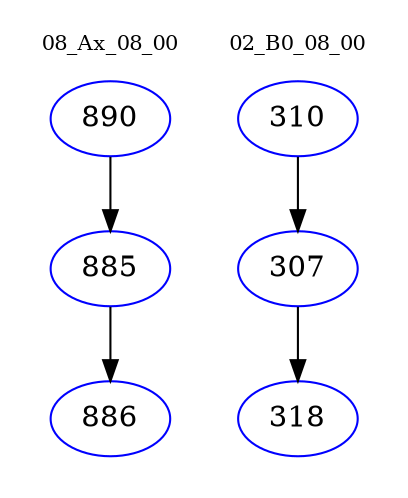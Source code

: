 digraph{
subgraph cluster_0 {
color = white
label = "08_Ax_08_00";
fontsize=10;
T0_890 [label="890", color="blue"]
T0_890 -> T0_885 [color="black"]
T0_885 [label="885", color="blue"]
T0_885 -> T0_886 [color="black"]
T0_886 [label="886", color="blue"]
}
subgraph cluster_1 {
color = white
label = "02_B0_08_00";
fontsize=10;
T1_310 [label="310", color="blue"]
T1_310 -> T1_307 [color="black"]
T1_307 [label="307", color="blue"]
T1_307 -> T1_318 [color="black"]
T1_318 [label="318", color="blue"]
}
}
